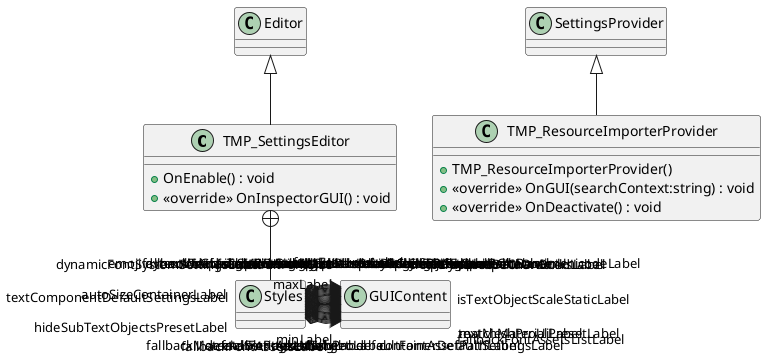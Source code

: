 @startuml
class TMP_SettingsEditor {
    + OnEnable() : void
    + <<override>> OnInspectorGUI() : void
}
class TMP_ResourceImporterProvider {
    + TMP_ResourceImporterProvider()
    + <<override>> OnGUI(searchContext:string) : void
    + <<override>> OnDeactivate() : void
}
class Styles {
}
Editor <|-- TMP_SettingsEditor
SettingsProvider <|-- TMP_ResourceImporterProvider
TMP_SettingsEditor +-- Styles
Styles o-> "defaultFontAssetLabel" GUIContent
Styles o-> "defaultFontAssetPathLabel" GUIContent
Styles o-> "fallbackFontAssetsLabel" GUIContent
Styles o-> "fallbackFontAssetsListLabel" GUIContent
Styles o-> "fallbackMaterialSettingsLabel" GUIContent
Styles o-> "matchMaterialPresetLabel" GUIContent
Styles o-> "hideSubTextObjectsPresetLabel" GUIContent
Styles o-> "containerDefaultSettingsLabel" GUIContent
Styles o-> "textMeshProLabel" GUIContent
Styles o-> "textMeshProUiLabel" GUIContent
Styles o-> "enableRaycastTarget" GUIContent
Styles o-> "autoSizeContainerLabel" GUIContent
Styles o-> "isTextObjectScaleStaticLabel" GUIContent
Styles o-> "textComponentDefaultSettingsLabel" GUIContent
Styles o-> "defaultFontSize" GUIContent
Styles o-> "autoSizeRatioLabel" GUIContent
Styles o-> "minLabel" GUIContent
Styles o-> "maxLabel" GUIContent
Styles o-> "textWrappingModeLabel" GUIContent
Styles o-> "kerningLabel" GUIContent
Styles o-> "fontFeaturesLabel" GUIContent
Styles o-> "extraPaddingLabel" GUIContent
Styles o-> "tintAllSpritesLabel" GUIContent
Styles o-> "parseEscapeCharactersLabel" GUIContent
Styles o-> "dynamicFontSystemSettingsLabel" GUIContent
Styles o-> "getFontFeaturesAtRuntime" GUIContent
Styles o-> "dynamicAtlasTextureGroup" GUIContent
Styles o-> "missingGlyphLabel" GUIContent
Styles o-> "clearDynamicDataOnBuildLabel" GUIContent
Styles o-> "disableWarningsLabel" GUIContent
Styles o-> "defaultSpriteAssetLabel" GUIContent
Styles o-> "missingSpriteCharacterUnicodeLabel" GUIContent
Styles o-> "enableEmojiSupportLabel" GUIContent
Styles o-> "emojifallbackTextAssetsListLabel" GUIContent
Styles o-> "spriteAssetsPathLabel" GUIContent
Styles o-> "defaultStyleSheetLabel" GUIContent
Styles o-> "styleSheetResourcePathLabel" GUIContent
Styles o-> "colorGradientPresetsLabel" GUIContent
Styles o-> "colorGradientsPathLabel" GUIContent
Styles o-> "lineBreakingLabel" GUIContent
Styles o-> "koreanSpecificRules" GUIContent
@enduml
